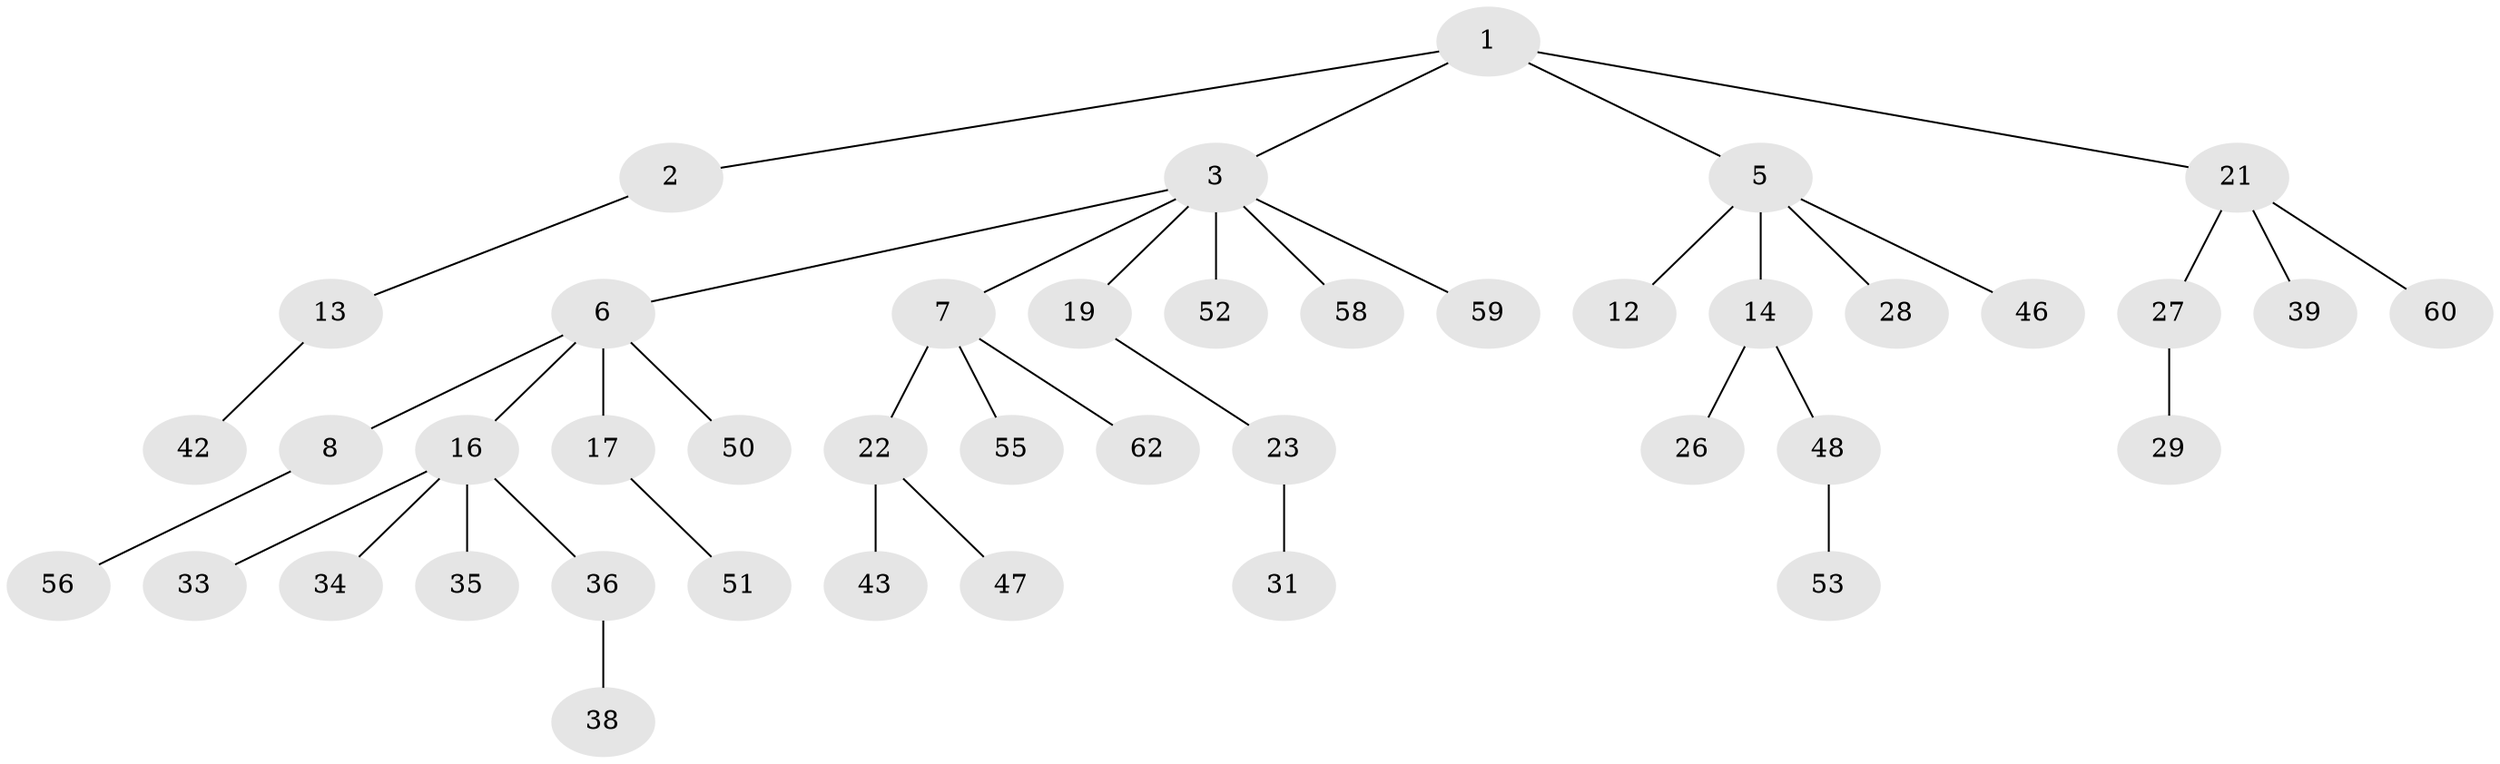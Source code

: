 // original degree distribution, {5: 0.031746031746031744, 3: 0.1746031746031746, 6: 0.015873015873015872, 4: 0.06349206349206349, 2: 0.2222222222222222, 1: 0.49206349206349204}
// Generated by graph-tools (version 1.1) at 2025/11/02/27/25 16:11:26]
// undirected, 42 vertices, 41 edges
graph export_dot {
graph [start="1"]
  node [color=gray90,style=filled];
  1 [super="+20"];
  2 [super="+49"];
  3 [super="+4"];
  5 [super="+9"];
  6 [super="+10"];
  7 [super="+11"];
  8 [super="+40"];
  12 [super="+45"];
  13 [super="+18"];
  14 [super="+15"];
  16 [super="+30"];
  17 [super="+24"];
  19;
  21 [super="+37"];
  22 [super="+25"];
  23 [super="+54"];
  26;
  27 [super="+32"];
  28;
  29;
  31;
  33;
  34 [super="+57"];
  35;
  36 [super="+44"];
  38;
  39 [super="+41"];
  42;
  43 [super="+63"];
  46;
  47;
  48;
  50;
  51;
  52;
  53 [super="+61"];
  55;
  56;
  58;
  59;
  60;
  62;
  1 -- 2;
  1 -- 3;
  1 -- 5;
  1 -- 21;
  2 -- 13;
  3 -- 6;
  3 -- 19;
  3 -- 52;
  3 -- 7;
  3 -- 58;
  3 -- 59;
  5 -- 12;
  5 -- 28;
  5 -- 46;
  5 -- 14;
  6 -- 8;
  6 -- 17;
  6 -- 16;
  6 -- 50;
  7 -- 55;
  7 -- 62;
  7 -- 22;
  8 -- 56;
  13 -- 42;
  14 -- 26;
  14 -- 48;
  16 -- 34;
  16 -- 35;
  16 -- 36;
  16 -- 33;
  17 -- 51;
  19 -- 23;
  21 -- 27;
  21 -- 60;
  21 -- 39;
  22 -- 43;
  22 -- 47;
  23 -- 31;
  27 -- 29;
  36 -- 38;
  48 -- 53;
}
